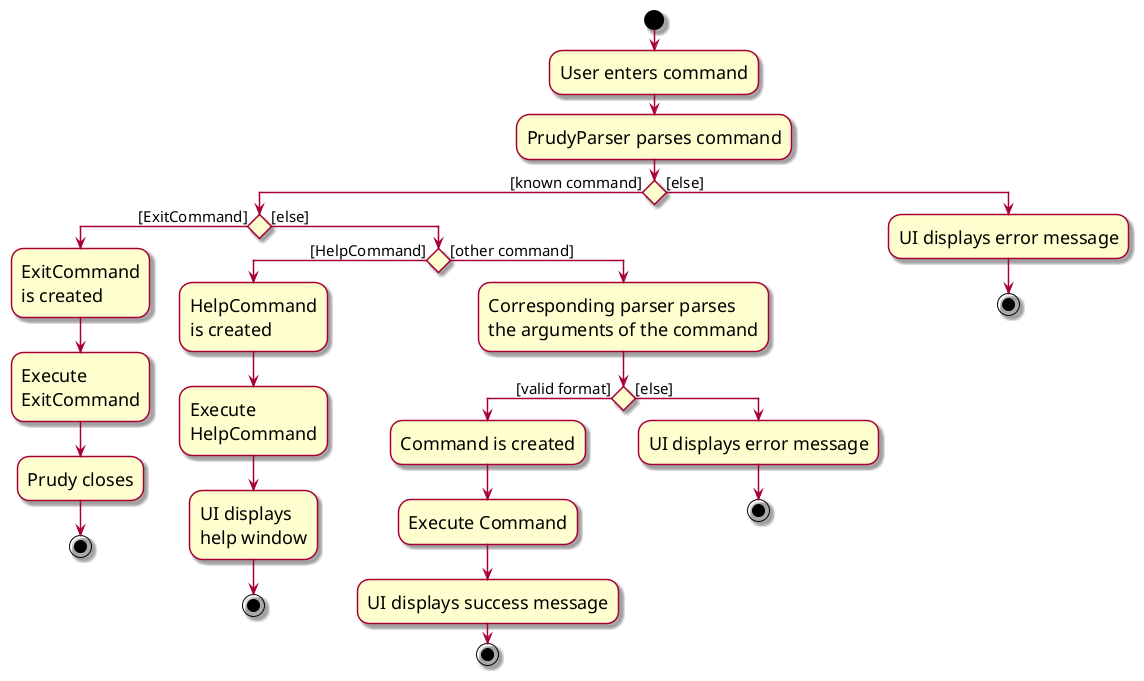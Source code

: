 @startuml
skin rose
skinparam ActivityFontSize 18
skinparam ArrowFontSize 15
start
:User enters command;
:PrudyParser parses command;

if () then ([known command])
    if () then ([ExitCommand])
        :ExitCommand
        is created;
        :Execute
        ExitCommand;
        :Prudy closes;
        stop
    else ([else])
        if () then ([HelpCommand])
            :HelpCommand
            is created;
            :Execute
            HelpCommand;
            :UI displays
            help window;
            stop
        else ([other command])
            :Corresponding parser parses
            the arguments of the command;
            if () then ([valid format])
                :Command is created;
                :Execute Command;
                :UI displays success message;
                stop
            else ([else])
                :UI displays error message;
                stop
            endif
        endif
    endif
else ([else])
    :UI displays error message;
    stop
endif

@enduml
